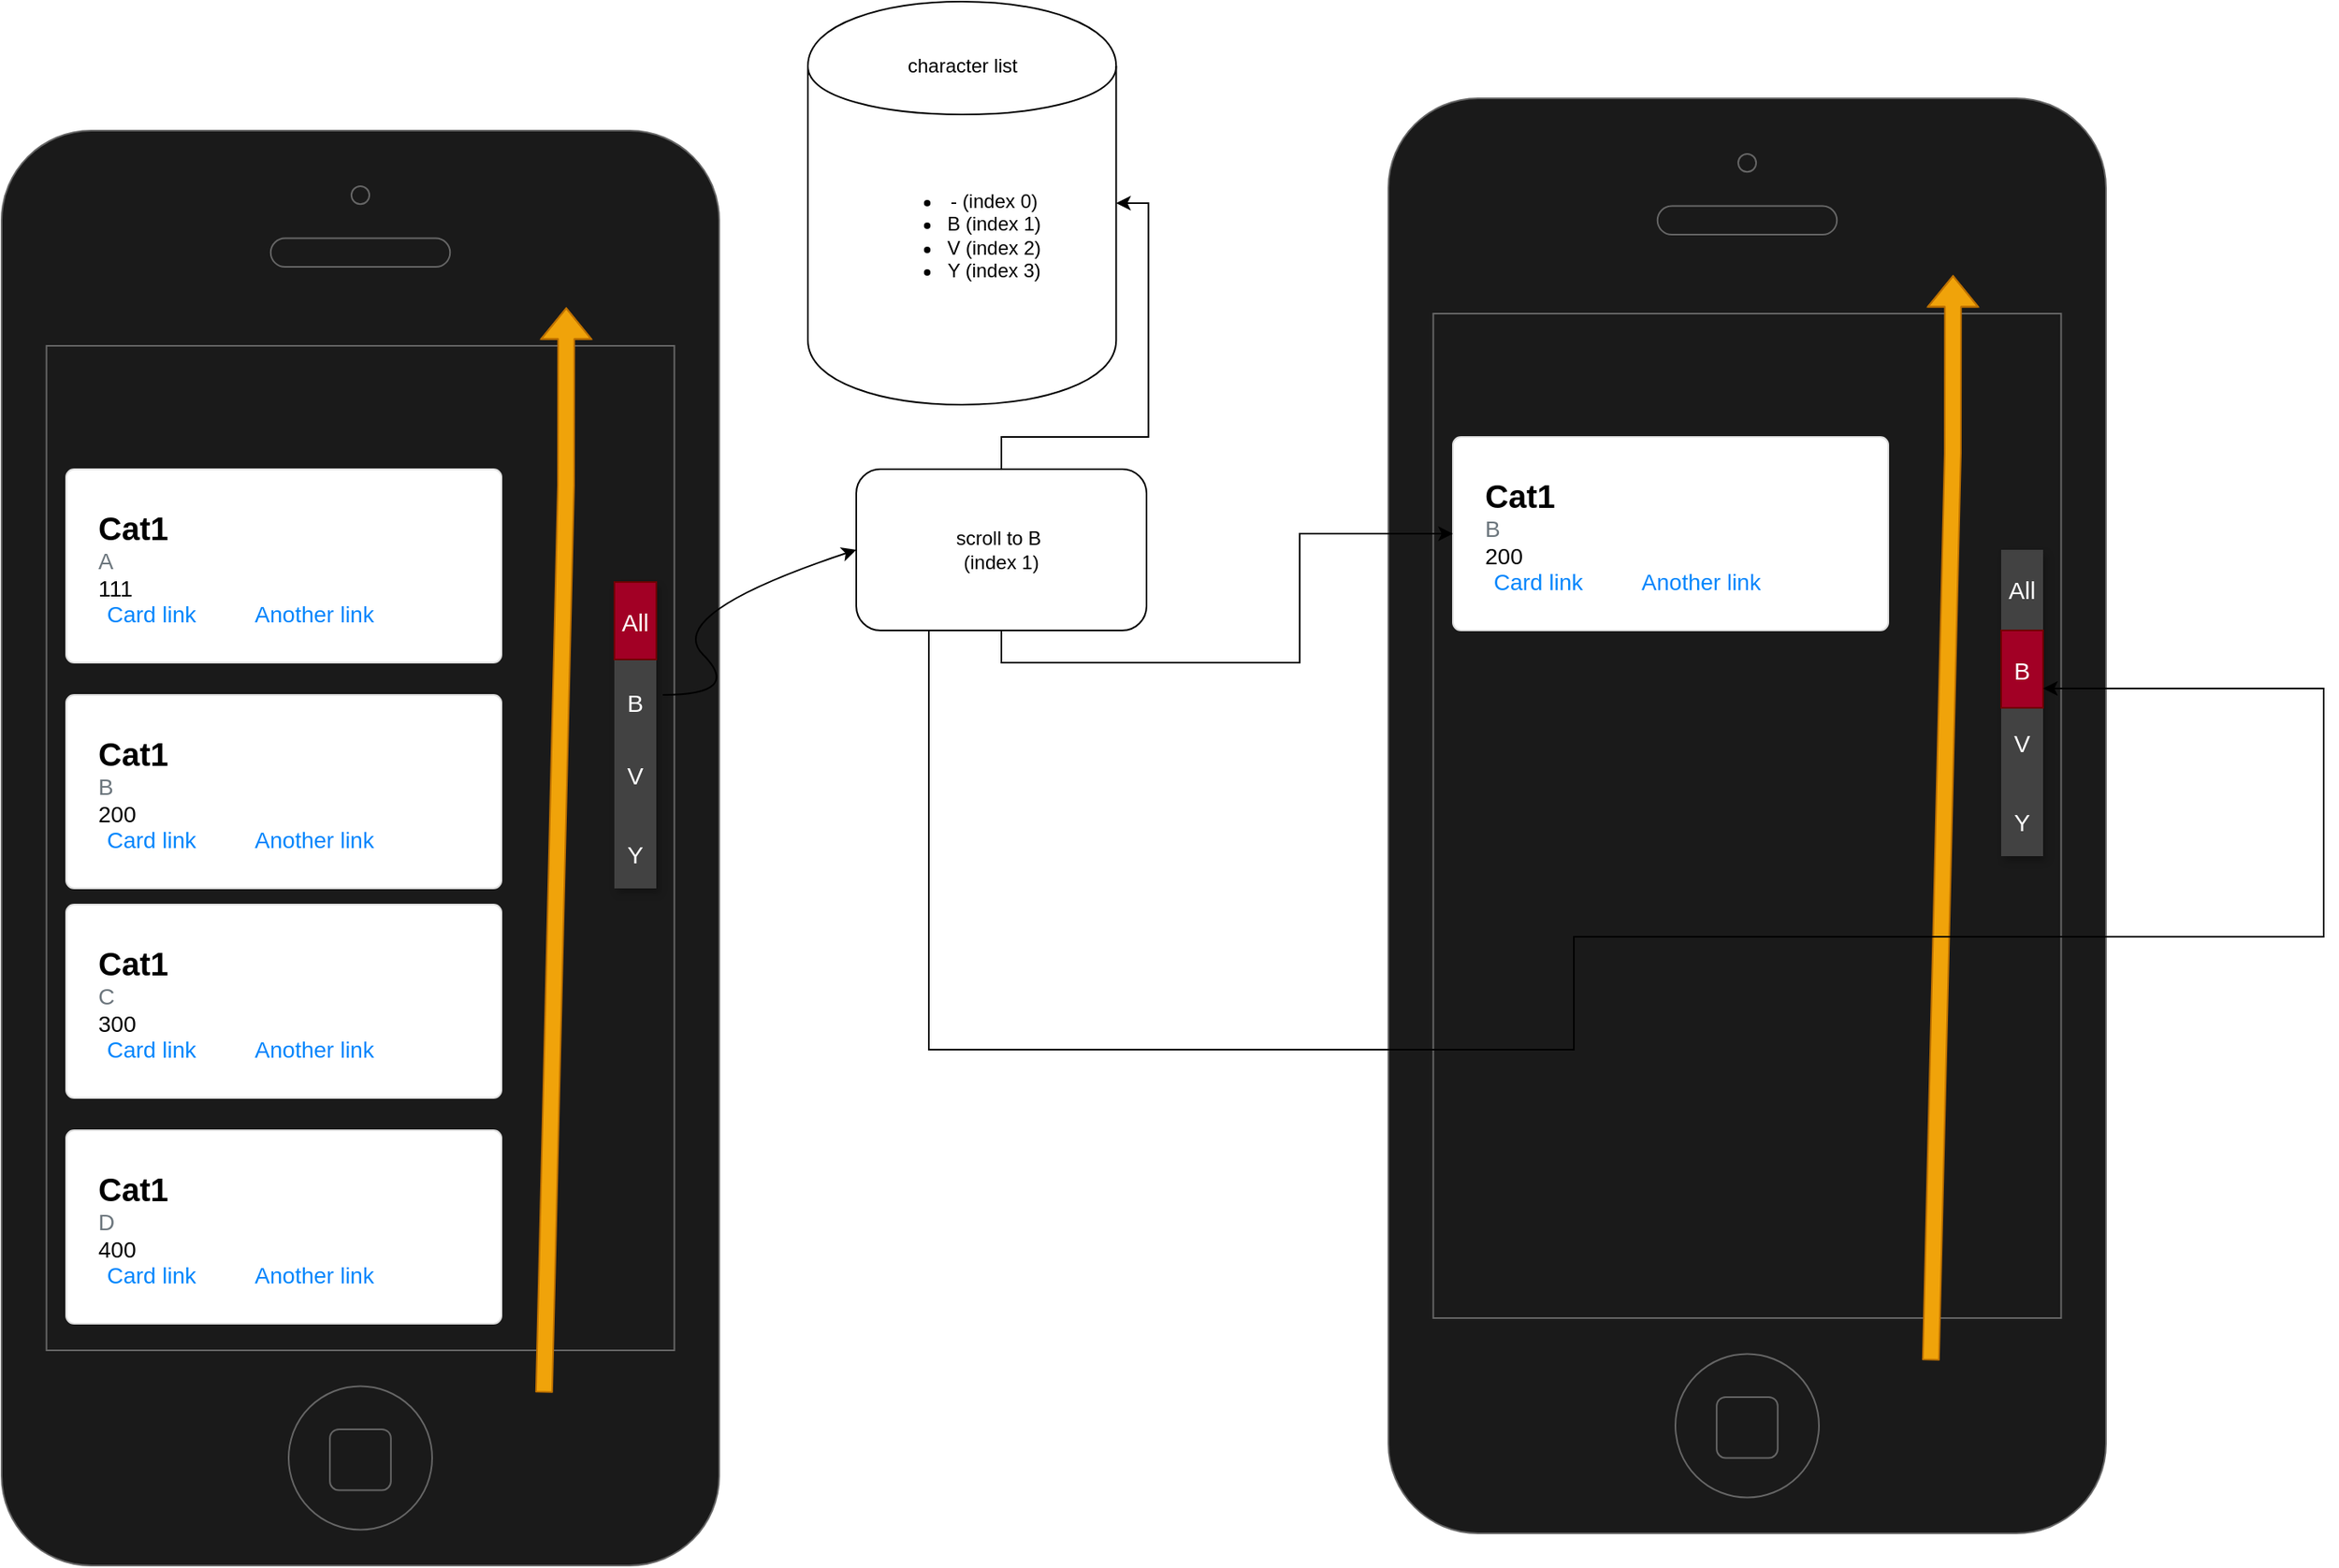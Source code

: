 <mxfile version="13.1.3">
    <diagram id="6hGFLwfOUW9BJ-s0fimq" name="Page-1">
        <mxGraphModel dx="1529" dy="867" grid="1" gridSize="10" guides="1" tooltips="1" connect="1" arrows="1" fold="1" page="1" pageScale="1" pageWidth="827" pageHeight="1169" math="0" shadow="0">
            <root>
                <mxCell id="0"/>
                <mxCell id="1" parent="0"/>
                <mxCell id="2" value="" style="html=1;verticalLabelPosition=bottom;labelBackgroundColor=#ffffff;verticalAlign=top;shadow=0;dashed=0;strokeWidth=1;shape=mxgraph.ios7.misc.iphone;strokeColor=#666666;fillColor=#1A1A1A;gradientColor=none;" vertex="1" parent="1">
                    <mxGeometry x="120" y="130" width="445" height="890" as="geometry"/>
                </mxCell>
                <mxCell id="3" value="&lt;span style=&quot;font-size: 20px&quot;&gt;&lt;b&gt;Cat1&lt;br&gt;&lt;/b&gt;&lt;/span&gt;&lt;font color=&quot;#6c767d&quot;&gt;A&lt;/font&gt;&lt;br style=&quot;font-size: 14px&quot;&gt;111" style="html=1;shadow=0;dashed=0;shape=mxgraph.bootstrap.rrect;rSize=5;strokeColor=#DFDFDF;html=1;whiteSpace=wrap;fillColor=#ffffff;fontColor=#000000;verticalAlign=top;align=left;spacing=20;fontSize=14;" vertex="1" parent="1">
                    <mxGeometry x="160" y="340" width="270" height="120" as="geometry"/>
                </mxCell>
                <mxCell id="4" value="Card link" style="html=1;shadow=0;dashed=0;shape=mxgraph.bootstrap.rrect;rSize=5;perimeter=none;whiteSpace=wrap;fillColor=none;strokeColor=none;fontColor=#0085FC;resizeWidth=1;fontSize=14;align=center;" vertex="1" parent="3">
                    <mxGeometry y="1" width="86.4" height="40" relative="1" as="geometry">
                        <mxPoint x="10" y="-50" as="offset"/>
                    </mxGeometry>
                </mxCell>
                <mxCell id="5" value="Another link" style="html=1;shadow=0;dashed=0;shape=mxgraph.bootstrap.rrect;rSize=5;perimeter=none;whiteSpace=wrap;fillColor=none;strokeColor=none;fontColor=#0085FC;resizeWidth=1;fontSize=14;align=center;" vertex="1" parent="3">
                    <mxGeometry y="1" width="108" height="40" relative="1" as="geometry">
                        <mxPoint x="100" y="-50" as="offset"/>
                    </mxGeometry>
                </mxCell>
                <mxCell id="6" value="" style="shape=rect;fillColor=#424242;strokeColor=none;shadow=1;" vertex="1" parent="1">
                    <mxGeometry x="500" y="410" width="26" height="190" as="geometry"/>
                </mxCell>
                <mxCell id="7" value="B" style="text;verticalAlign=middle;align=center;fontColor=#ffffff;fontSize=15;resizeWidth=1;" vertex="1" parent="6">
                    <mxGeometry width="26" height="48" relative="1" as="geometry">
                        <mxPoint y="50" as="offset"/>
                    </mxGeometry>
                </mxCell>
                <mxCell id="8" value="V" style="text;verticalAlign=middle;align=center;fontColor=#ffffff;fontSize=15;resizeWidth=1;fillColor=none;strokeColor=none;" vertex="1" parent="6">
                    <mxGeometry width="26" height="48" relative="1" as="geometry">
                        <mxPoint y="94.75" as="offset"/>
                    </mxGeometry>
                </mxCell>
                <mxCell id="9" value="All" style="text;verticalAlign=middle;align=center;fontColor=#ffffff;fontSize=15;resizeWidth=1;fillColor=#a20025;strokeColor=#6F0000;" vertex="1" parent="6">
                    <mxGeometry width="26" height="48" relative="1" as="geometry">
                        <mxPoint as="offset"/>
                    </mxGeometry>
                </mxCell>
                <mxCell id="10" value="Y" style="text;verticalAlign=middle;align=center;fontColor=#FFFFFF;fontSize=15;resizeWidth=1;" vertex="1" parent="6">
                    <mxGeometry width="26" height="56" relative="1" as="geometry">
                        <mxPoint y="140" as="offset"/>
                    </mxGeometry>
                </mxCell>
                <mxCell id="11" value="&lt;span style=&quot;font-size: 20px&quot;&gt;&lt;b&gt;Cat1&lt;br&gt;&lt;/b&gt;&lt;/span&gt;&lt;font color=&quot;#6c767d&quot;&gt;B&lt;/font&gt;&lt;br style=&quot;font-size: 14px&quot;&gt;200" style="html=1;shadow=0;dashed=0;shape=mxgraph.bootstrap.rrect;rSize=5;strokeColor=#DFDFDF;html=1;whiteSpace=wrap;fillColor=#ffffff;fontColor=#000000;verticalAlign=top;align=left;spacing=20;fontSize=14;" vertex="1" parent="1">
                    <mxGeometry x="160" y="480" width="270" height="120" as="geometry"/>
                </mxCell>
                <mxCell id="12" value="Card link" style="html=1;shadow=0;dashed=0;shape=mxgraph.bootstrap.rrect;rSize=5;perimeter=none;whiteSpace=wrap;fillColor=none;strokeColor=none;fontColor=#0085FC;resizeWidth=1;fontSize=14;align=center;" vertex="1" parent="11">
                    <mxGeometry y="1" width="86.4" height="40" relative="1" as="geometry">
                        <mxPoint x="10" y="-50" as="offset"/>
                    </mxGeometry>
                </mxCell>
                <mxCell id="13" value="Another link" style="html=1;shadow=0;dashed=0;shape=mxgraph.bootstrap.rrect;rSize=5;perimeter=none;whiteSpace=wrap;fillColor=none;strokeColor=none;fontColor=#0085FC;resizeWidth=1;fontSize=14;align=center;" vertex="1" parent="11">
                    <mxGeometry y="1" width="108" height="40" relative="1" as="geometry">
                        <mxPoint x="100" y="-50" as="offset"/>
                    </mxGeometry>
                </mxCell>
                <mxCell id="14" value="&lt;span style=&quot;font-size: 20px&quot;&gt;&lt;b&gt;Cat1&lt;br&gt;&lt;/b&gt;&lt;/span&gt;&lt;font color=&quot;#6c767d&quot;&gt;C&lt;/font&gt;&lt;br style=&quot;font-size: 14px&quot;&gt;300" style="html=1;shadow=0;dashed=0;shape=mxgraph.bootstrap.rrect;rSize=5;strokeColor=#DFDFDF;html=1;whiteSpace=wrap;fillColor=#ffffff;fontColor=#000000;verticalAlign=top;align=left;spacing=20;fontSize=14;" vertex="1" parent="1">
                    <mxGeometry x="160" y="610" width="270" height="120" as="geometry"/>
                </mxCell>
                <mxCell id="15" value="Card link" style="html=1;shadow=0;dashed=0;shape=mxgraph.bootstrap.rrect;rSize=5;perimeter=none;whiteSpace=wrap;fillColor=none;strokeColor=none;fontColor=#0085FC;resizeWidth=1;fontSize=14;align=center;" vertex="1" parent="14">
                    <mxGeometry y="1" width="86.4" height="40" relative="1" as="geometry">
                        <mxPoint x="10" y="-50" as="offset"/>
                    </mxGeometry>
                </mxCell>
                <mxCell id="16" value="Another link" style="html=1;shadow=0;dashed=0;shape=mxgraph.bootstrap.rrect;rSize=5;perimeter=none;whiteSpace=wrap;fillColor=none;strokeColor=none;fontColor=#0085FC;resizeWidth=1;fontSize=14;align=center;" vertex="1" parent="14">
                    <mxGeometry y="1" width="108" height="40" relative="1" as="geometry">
                        <mxPoint x="100" y="-50" as="offset"/>
                    </mxGeometry>
                </mxCell>
                <mxCell id="17" value="" style="edgeStyle=orthogonalEdgeStyle;rounded=0;orthogonalLoop=1;jettySize=auto;html=1;" edge="1" parent="1" source="19">
                    <mxGeometry relative="1" as="geometry">
                        <mxPoint x="177.143" y="780" as="targetPoint"/>
                    </mxGeometry>
                </mxCell>
                <mxCell id="18" value="&lt;span style=&quot;font-size: 20px&quot;&gt;&lt;b&gt;Cat1&lt;br&gt;&lt;/b&gt;&lt;/span&gt;&lt;font color=&quot;#6c767d&quot;&gt;D&lt;/font&gt;&lt;br style=&quot;font-size: 14px&quot;&gt;400" style="html=1;shadow=0;dashed=0;shape=mxgraph.bootstrap.rrect;rSize=5;strokeColor=#DFDFDF;html=1;whiteSpace=wrap;fillColor=#ffffff;fontColor=#000000;verticalAlign=top;align=left;spacing=20;fontSize=14;" vertex="1" parent="1">
                    <mxGeometry x="160" y="750" width="270" height="120" as="geometry"/>
                </mxCell>
                <mxCell id="19" value="Card link" style="html=1;shadow=0;dashed=0;shape=mxgraph.bootstrap.rrect;rSize=5;perimeter=none;whiteSpace=wrap;fillColor=none;strokeColor=none;fontColor=#0085FC;resizeWidth=1;fontSize=14;align=center;" vertex="1" parent="18">
                    <mxGeometry y="1" width="86.4" height="40" relative="1" as="geometry">
                        <mxPoint x="10" y="-50" as="offset"/>
                    </mxGeometry>
                </mxCell>
                <mxCell id="20" value="Another link" style="html=1;shadow=0;dashed=0;shape=mxgraph.bootstrap.rrect;rSize=5;perimeter=none;whiteSpace=wrap;fillColor=none;strokeColor=none;fontColor=#0085FC;resizeWidth=1;fontSize=14;align=center;" vertex="1" parent="18">
                    <mxGeometry y="1" width="108" height="40" relative="1" as="geometry">
                        <mxPoint x="100" y="-50" as="offset"/>
                    </mxGeometry>
                </mxCell>
                <mxCell id="21" value="" style="curved=1;endArrow=classic;html=1;entryX=0;entryY=0.5;entryDx=0;entryDy=0;" edge="1" parent="1" target="24">
                    <mxGeometry width="50" height="50" relative="1" as="geometry">
                        <mxPoint x="530" y="480" as="sourcePoint"/>
                        <mxPoint x="780" y="440" as="targetPoint"/>
                        <Array as="points">
                            <mxPoint x="580" y="480"/>
                            <mxPoint x="530" y="430"/>
                        </Array>
                    </mxGeometry>
                </mxCell>
                <mxCell id="23" value="" style="shape=flexArrow;endArrow=classic;html=1;entryX=0.673;entryY=0.138;entryDx=0;entryDy=0;entryPerimeter=0;exitX=0.648;exitY=0.854;exitDx=0;exitDy=0;exitPerimeter=0;fillColor=#f0a30a;strokeColor=#BD7000;" edge="1" parent="1">
                    <mxGeometry width="50" height="50" relative="1" as="geometry">
                        <mxPoint x="456.4" y="912.76" as="sourcePoint"/>
                        <mxPoint x="470.15" y="239.72" as="targetPoint"/>
                        <Array as="points">
                            <mxPoint x="470" y="350"/>
                        </Array>
                    </mxGeometry>
                </mxCell>
                <mxCell id="28" style="edgeStyle=orthogonalEdgeStyle;rounded=0;orthogonalLoop=1;jettySize=auto;html=1;entryX=1;entryY=0.5;entryDx=0;entryDy=0;" edge="1" parent="1" source="24" target="26">
                    <mxGeometry relative="1" as="geometry"/>
                </mxCell>
                <mxCell id="24" value="scroll to B&amp;nbsp;&lt;br&gt;(index 1)" style="rounded=1;whiteSpace=wrap;html=1;" vertex="1" parent="1">
                    <mxGeometry x="650" y="340" width="180" height="100" as="geometry"/>
                </mxCell>
                <mxCell id="26" value="&lt;ul&gt;&lt;li&gt;- (index 0)&lt;/li&gt;&lt;li&gt;B (index 1)&lt;/li&gt;&lt;li&gt;V (index 2)&lt;/li&gt;&lt;li&gt;Y (index 3)&lt;/li&gt;&lt;/ul&gt;" style="shape=cylinder;whiteSpace=wrap;html=1;boundedLbl=1;backgroundOutline=1;" vertex="1" parent="1">
                    <mxGeometry x="620" y="50" width="191.18" height="250" as="geometry"/>
                </mxCell>
                <mxCell id="27" value="character list" style="text;html=1;strokeColor=none;fillColor=none;align=center;verticalAlign=middle;whiteSpace=wrap;rounded=0;" vertex="1" parent="1">
                    <mxGeometry x="675.59" y="80" width="80" height="20" as="geometry"/>
                </mxCell>
                <mxCell id="30" value="" style="html=1;verticalLabelPosition=bottom;labelBackgroundColor=#ffffff;verticalAlign=top;shadow=0;dashed=0;strokeWidth=1;shape=mxgraph.ios7.misc.iphone;strokeColor=#666666;fillColor=#1A1A1A;gradientColor=none;" vertex="1" parent="1">
                    <mxGeometry x="980" y="110" width="445" height="890" as="geometry"/>
                </mxCell>
                <mxCell id="32" value="&lt;span style=&quot;font-size: 20px&quot;&gt;&lt;b&gt;Cat1&lt;br&gt;&lt;/b&gt;&lt;/span&gt;&lt;font color=&quot;#6c767d&quot;&gt;B&lt;/font&gt;&lt;br style=&quot;font-size: 14px&quot;&gt;200" style="html=1;shadow=0;dashed=0;shape=mxgraph.bootstrap.rrect;rSize=5;strokeColor=#DFDFDF;html=1;whiteSpace=wrap;fillColor=#ffffff;fontColor=#000000;verticalAlign=top;align=left;spacing=20;fontSize=14;" vertex="1" parent="1">
                    <mxGeometry x="1020" y="320" width="270" height="120" as="geometry"/>
                </mxCell>
                <mxCell id="33" value="Card link" style="html=1;shadow=0;dashed=0;shape=mxgraph.bootstrap.rrect;rSize=5;perimeter=none;whiteSpace=wrap;fillColor=none;strokeColor=none;fontColor=#0085FC;resizeWidth=1;fontSize=14;align=center;" vertex="1" parent="32">
                    <mxGeometry y="1" width="86.4" height="40" relative="1" as="geometry">
                        <mxPoint x="10" y="-50" as="offset"/>
                    </mxGeometry>
                </mxCell>
                <mxCell id="34" value="Another link" style="html=1;shadow=0;dashed=0;shape=mxgraph.bootstrap.rrect;rSize=5;perimeter=none;whiteSpace=wrap;fillColor=none;strokeColor=none;fontColor=#0085FC;resizeWidth=1;fontSize=14;align=center;" vertex="1" parent="32">
                    <mxGeometry y="1" width="108" height="40" relative="1" as="geometry">
                        <mxPoint x="100" y="-50" as="offset"/>
                    </mxGeometry>
                </mxCell>
                <mxCell id="35" value="" style="shape=rect;fillColor=#424242;strokeColor=none;shadow=1;" vertex="1" parent="1">
                    <mxGeometry x="1360" y="390" width="26" height="190" as="geometry"/>
                </mxCell>
                <mxCell id="36" value="B" style="text;verticalAlign=middle;align=center;fontColor=#ffffff;fontSize=15;resizeWidth=1;fillColor=#a20025;strokeColor=#6F0000;" vertex="1" parent="35">
                    <mxGeometry width="26" height="48" relative="1" as="geometry">
                        <mxPoint y="50" as="offset"/>
                    </mxGeometry>
                </mxCell>
                <mxCell id="37" value="V" style="text;verticalAlign=middle;align=center;fontColor=#ffffff;fontSize=15;resizeWidth=1;fillColor=none;strokeColor=none;" vertex="1" parent="35">
                    <mxGeometry width="26" height="48" relative="1" as="geometry">
                        <mxPoint y="94.75" as="offset"/>
                    </mxGeometry>
                </mxCell>
                <mxCell id="38" value="All" style="text;verticalAlign=middle;align=center;fontColor=#ffffff;fontSize=15;resizeWidth=1;fillColor=none;strokeColor=none;" vertex="1" parent="35">
                    <mxGeometry width="26" height="48" relative="1" as="geometry">
                        <mxPoint as="offset"/>
                    </mxGeometry>
                </mxCell>
                <mxCell id="39" value="Y" style="text;verticalAlign=middle;align=center;fontColor=#FFFFFF;fontSize=15;resizeWidth=1;" vertex="1" parent="35">
                    <mxGeometry width="26" height="56" relative="1" as="geometry">
                        <mxPoint y="140" as="offset"/>
                    </mxGeometry>
                </mxCell>
                <mxCell id="50" value="" style="shape=flexArrow;endArrow=classic;html=1;entryX=0.673;entryY=0.138;entryDx=0;entryDy=0;entryPerimeter=0;exitX=0.648;exitY=0.854;exitDx=0;exitDy=0;exitPerimeter=0;fillColor=#f0a30a;strokeColor=#BD7000;" edge="1" parent="1">
                    <mxGeometry width="50" height="50" relative="1" as="geometry">
                        <mxPoint x="1316.4" y="892.76" as="sourcePoint"/>
                        <mxPoint x="1330.15" y="219.72" as="targetPoint"/>
                        <Array as="points">
                            <mxPoint x="1330" y="330"/>
                        </Array>
                    </mxGeometry>
                </mxCell>
                <mxCell id="53" style="edgeStyle=orthogonalEdgeStyle;rounded=0;orthogonalLoop=1;jettySize=auto;html=1;exitX=0.25;exitY=1;exitDx=0;exitDy=0;entryX=1;entryY=0.75;entryDx=0;entryDy=0;" edge="1" parent="1" source="24" target="36">
                    <mxGeometry relative="1" as="geometry">
                        <Array as="points">
                            <mxPoint x="695" y="700"/>
                            <mxPoint x="1095" y="700"/>
                            <mxPoint x="1095" y="630"/>
                            <mxPoint x="1560" y="630"/>
                            <mxPoint x="1560" y="476"/>
                        </Array>
                    </mxGeometry>
                </mxCell>
                <mxCell id="52" style="edgeStyle=orthogonalEdgeStyle;rounded=0;orthogonalLoop=1;jettySize=auto;html=1;exitX=0.5;exitY=1;exitDx=0;exitDy=0;" edge="1" parent="1" source="24" target="32">
                    <mxGeometry relative="1" as="geometry"/>
                </mxCell>
            </root>
        </mxGraphModel>
    </diagram>
</mxfile>